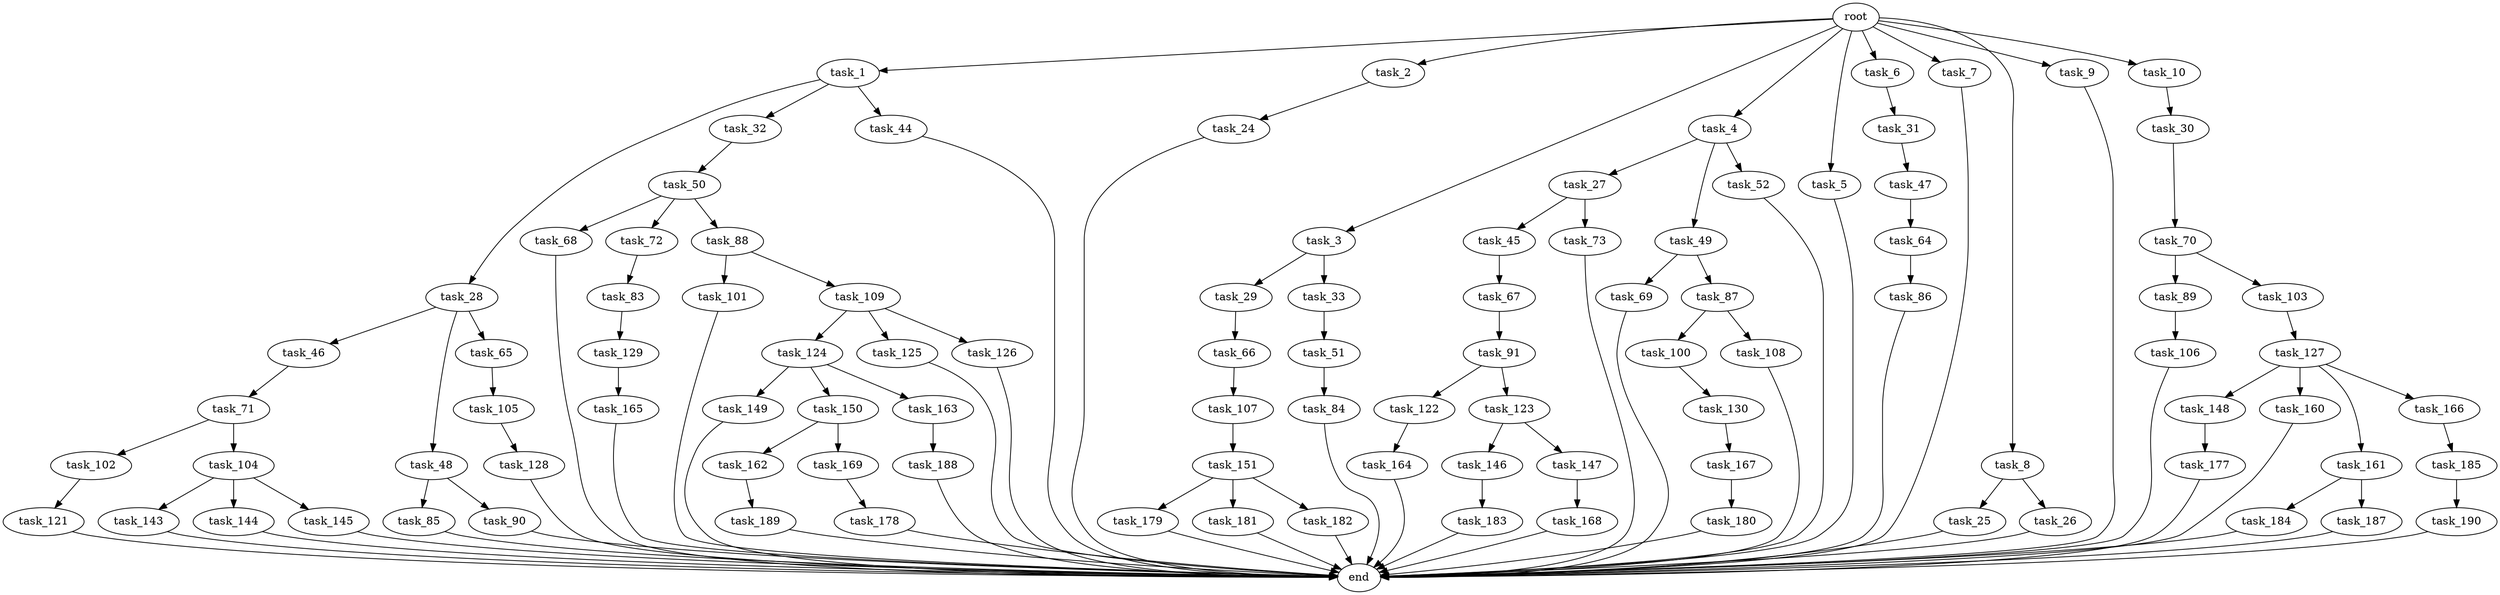 digraph G {
  root [size="0.000000"];
  task_1 [size="102.400000"];
  task_2 [size="102.400000"];
  task_3 [size="102.400000"];
  task_4 [size="102.400000"];
  task_5 [size="102.400000"];
  task_6 [size="102.400000"];
  task_7 [size="102.400000"];
  task_8 [size="102.400000"];
  task_9 [size="102.400000"];
  task_10 [size="102.400000"];
  task_24 [size="7730941132.800000"];
  task_25 [size="85899345920.000000"];
  task_26 [size="85899345920.000000"];
  task_27 [size="3435973836.800000"];
  task_28 [size="3435973836.800000"];
  task_29 [size="21474836480.000000"];
  task_30 [size="85899345920.000000"];
  task_31 [size="30923764531.200001"];
  task_32 [size="3435973836.800000"];
  task_33 [size="21474836480.000000"];
  task_44 [size="3435973836.800000"];
  task_45 [size="54975581388.800003"];
  task_46 [size="69578470195.199997"];
  task_47 [size="21474836480.000000"];
  task_48 [size="69578470195.199997"];
  task_49 [size="3435973836.800000"];
  task_50 [size="21474836480.000000"];
  task_51 [size="85899345920.000000"];
  task_52 [size="3435973836.800000"];
  task_64 [size="42090679500.800003"];
  task_65 [size="69578470195.199997"];
  task_66 [size="13743895347.200001"];
  task_67 [size="30923764531.200001"];
  task_68 [size="7730941132.800000"];
  task_69 [size="3435973836.800000"];
  task_70 [size="69578470195.199997"];
  task_71 [size="7730941132.800000"];
  task_72 [size="7730941132.800000"];
  task_73 [size="54975581388.800003"];
  task_83 [size="13743895347.200001"];
  task_84 [size="3435973836.800000"];
  task_85 [size="3435973836.800000"];
  task_86 [size="85899345920.000000"];
  task_87 [size="3435973836.800000"];
  task_88 [size="7730941132.800000"];
  task_89 [size="42090679500.800003"];
  task_90 [size="3435973836.800000"];
  task_91 [size="42090679500.800003"];
  task_100 [size="42090679500.800003"];
  task_101 [size="85899345920.000000"];
  task_102 [size="85899345920.000000"];
  task_103 [size="42090679500.800003"];
  task_104 [size="85899345920.000000"];
  task_105 [size="54975581388.800003"];
  task_106 [size="30923764531.200001"];
  task_107 [size="3435973836.800000"];
  task_108 [size="42090679500.800003"];
  task_109 [size="85899345920.000000"];
  task_121 [size="13743895347.200001"];
  task_122 [size="3435973836.800000"];
  task_123 [size="3435973836.800000"];
  task_124 [size="7730941132.800000"];
  task_125 [size="7730941132.800000"];
  task_126 [size="7730941132.800000"];
  task_127 [size="42090679500.800003"];
  task_128 [size="21474836480.000000"];
  task_129 [size="3435973836.800000"];
  task_130 [size="30923764531.200001"];
  task_143 [size="21474836480.000000"];
  task_144 [size="21474836480.000000"];
  task_145 [size="21474836480.000000"];
  task_146 [size="85899345920.000000"];
  task_147 [size="85899345920.000000"];
  task_148 [size="3435973836.800000"];
  task_149 [size="42090679500.800003"];
  task_150 [size="42090679500.800003"];
  task_151 [size="13743895347.200001"];
  task_160 [size="3435973836.800000"];
  task_161 [size="3435973836.800000"];
  task_162 [size="30923764531.200001"];
  task_163 [size="42090679500.800003"];
  task_164 [size="3435973836.800000"];
  task_165 [size="13743895347.200001"];
  task_166 [size="3435973836.800000"];
  task_167 [size="30923764531.200001"];
  task_168 [size="7730941132.800000"];
  task_169 [size="30923764531.200001"];
  task_177 [size="54975581388.800003"];
  task_178 [size="42090679500.800003"];
  task_179 [size="13743895347.200001"];
  task_180 [size="3435973836.800000"];
  task_181 [size="13743895347.200001"];
  task_182 [size="13743895347.200001"];
  task_183 [size="7730941132.800000"];
  task_184 [size="69578470195.199997"];
  task_185 [size="7730941132.800000"];
  task_187 [size="69578470195.199997"];
  task_188 [size="85899345920.000000"];
  task_189 [size="21474836480.000000"];
  task_190 [size="3435973836.800000"];
  end [size="0.000000"];

  root -> task_1 [size="1.000000"];
  root -> task_2 [size="1.000000"];
  root -> task_3 [size="1.000000"];
  root -> task_4 [size="1.000000"];
  root -> task_5 [size="1.000000"];
  root -> task_6 [size="1.000000"];
  root -> task_7 [size="1.000000"];
  root -> task_8 [size="1.000000"];
  root -> task_9 [size="1.000000"];
  root -> task_10 [size="1.000000"];
  task_1 -> task_28 [size="33554432.000000"];
  task_1 -> task_32 [size="33554432.000000"];
  task_1 -> task_44 [size="33554432.000000"];
  task_2 -> task_24 [size="75497472.000000"];
  task_3 -> task_29 [size="209715200.000000"];
  task_3 -> task_33 [size="209715200.000000"];
  task_4 -> task_27 [size="33554432.000000"];
  task_4 -> task_49 [size="33554432.000000"];
  task_4 -> task_52 [size="33554432.000000"];
  task_5 -> end [size="1.000000"];
  task_6 -> task_31 [size="301989888.000000"];
  task_7 -> end [size="1.000000"];
  task_8 -> task_25 [size="838860800.000000"];
  task_8 -> task_26 [size="838860800.000000"];
  task_9 -> end [size="1.000000"];
  task_10 -> task_30 [size="838860800.000000"];
  task_24 -> end [size="1.000000"];
  task_25 -> end [size="1.000000"];
  task_26 -> end [size="1.000000"];
  task_27 -> task_45 [size="536870912.000000"];
  task_27 -> task_73 [size="536870912.000000"];
  task_28 -> task_46 [size="679477248.000000"];
  task_28 -> task_48 [size="679477248.000000"];
  task_28 -> task_65 [size="679477248.000000"];
  task_29 -> task_66 [size="134217728.000000"];
  task_30 -> task_70 [size="679477248.000000"];
  task_31 -> task_47 [size="209715200.000000"];
  task_32 -> task_50 [size="209715200.000000"];
  task_33 -> task_51 [size="838860800.000000"];
  task_44 -> end [size="1.000000"];
  task_45 -> task_67 [size="301989888.000000"];
  task_46 -> task_71 [size="75497472.000000"];
  task_47 -> task_64 [size="411041792.000000"];
  task_48 -> task_85 [size="33554432.000000"];
  task_48 -> task_90 [size="33554432.000000"];
  task_49 -> task_69 [size="33554432.000000"];
  task_49 -> task_87 [size="33554432.000000"];
  task_50 -> task_68 [size="75497472.000000"];
  task_50 -> task_72 [size="75497472.000000"];
  task_50 -> task_88 [size="75497472.000000"];
  task_51 -> task_84 [size="33554432.000000"];
  task_52 -> end [size="1.000000"];
  task_64 -> task_86 [size="838860800.000000"];
  task_65 -> task_105 [size="536870912.000000"];
  task_66 -> task_107 [size="33554432.000000"];
  task_67 -> task_91 [size="411041792.000000"];
  task_68 -> end [size="1.000000"];
  task_69 -> end [size="1.000000"];
  task_70 -> task_89 [size="411041792.000000"];
  task_70 -> task_103 [size="411041792.000000"];
  task_71 -> task_102 [size="838860800.000000"];
  task_71 -> task_104 [size="838860800.000000"];
  task_72 -> task_83 [size="134217728.000000"];
  task_73 -> end [size="1.000000"];
  task_83 -> task_129 [size="33554432.000000"];
  task_84 -> end [size="1.000000"];
  task_85 -> end [size="1.000000"];
  task_86 -> end [size="1.000000"];
  task_87 -> task_100 [size="411041792.000000"];
  task_87 -> task_108 [size="411041792.000000"];
  task_88 -> task_101 [size="838860800.000000"];
  task_88 -> task_109 [size="838860800.000000"];
  task_89 -> task_106 [size="301989888.000000"];
  task_90 -> end [size="1.000000"];
  task_91 -> task_122 [size="33554432.000000"];
  task_91 -> task_123 [size="33554432.000000"];
  task_100 -> task_130 [size="301989888.000000"];
  task_101 -> end [size="1.000000"];
  task_102 -> task_121 [size="134217728.000000"];
  task_103 -> task_127 [size="411041792.000000"];
  task_104 -> task_143 [size="209715200.000000"];
  task_104 -> task_144 [size="209715200.000000"];
  task_104 -> task_145 [size="209715200.000000"];
  task_105 -> task_128 [size="209715200.000000"];
  task_106 -> end [size="1.000000"];
  task_107 -> task_151 [size="134217728.000000"];
  task_108 -> end [size="1.000000"];
  task_109 -> task_124 [size="75497472.000000"];
  task_109 -> task_125 [size="75497472.000000"];
  task_109 -> task_126 [size="75497472.000000"];
  task_121 -> end [size="1.000000"];
  task_122 -> task_164 [size="33554432.000000"];
  task_123 -> task_146 [size="838860800.000000"];
  task_123 -> task_147 [size="838860800.000000"];
  task_124 -> task_149 [size="411041792.000000"];
  task_124 -> task_150 [size="411041792.000000"];
  task_124 -> task_163 [size="411041792.000000"];
  task_125 -> end [size="1.000000"];
  task_126 -> end [size="1.000000"];
  task_127 -> task_148 [size="33554432.000000"];
  task_127 -> task_160 [size="33554432.000000"];
  task_127 -> task_161 [size="33554432.000000"];
  task_127 -> task_166 [size="33554432.000000"];
  task_128 -> end [size="1.000000"];
  task_129 -> task_165 [size="134217728.000000"];
  task_130 -> task_167 [size="301989888.000000"];
  task_143 -> end [size="1.000000"];
  task_144 -> end [size="1.000000"];
  task_145 -> end [size="1.000000"];
  task_146 -> task_183 [size="75497472.000000"];
  task_147 -> task_168 [size="75497472.000000"];
  task_148 -> task_177 [size="536870912.000000"];
  task_149 -> end [size="1.000000"];
  task_150 -> task_162 [size="301989888.000000"];
  task_150 -> task_169 [size="301989888.000000"];
  task_151 -> task_179 [size="134217728.000000"];
  task_151 -> task_181 [size="134217728.000000"];
  task_151 -> task_182 [size="134217728.000000"];
  task_160 -> end [size="1.000000"];
  task_161 -> task_184 [size="679477248.000000"];
  task_161 -> task_187 [size="679477248.000000"];
  task_162 -> task_189 [size="209715200.000000"];
  task_163 -> task_188 [size="838860800.000000"];
  task_164 -> end [size="1.000000"];
  task_165 -> end [size="1.000000"];
  task_166 -> task_185 [size="75497472.000000"];
  task_167 -> task_180 [size="33554432.000000"];
  task_168 -> end [size="1.000000"];
  task_169 -> task_178 [size="411041792.000000"];
  task_177 -> end [size="1.000000"];
  task_178 -> end [size="1.000000"];
  task_179 -> end [size="1.000000"];
  task_180 -> end [size="1.000000"];
  task_181 -> end [size="1.000000"];
  task_182 -> end [size="1.000000"];
  task_183 -> end [size="1.000000"];
  task_184 -> end [size="1.000000"];
  task_185 -> task_190 [size="33554432.000000"];
  task_187 -> end [size="1.000000"];
  task_188 -> end [size="1.000000"];
  task_189 -> end [size="1.000000"];
  task_190 -> end [size="1.000000"];
}
